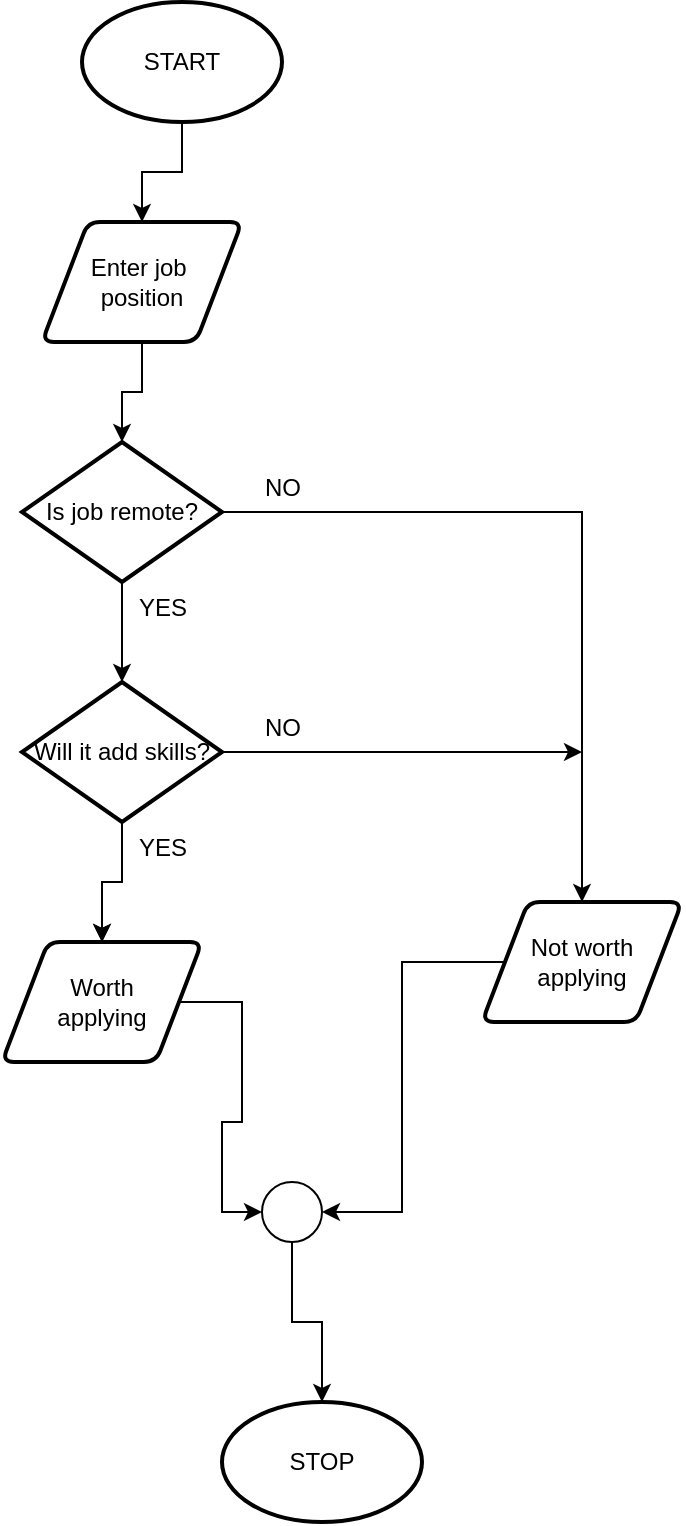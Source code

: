 <mxfile version="21.6.8" type="github">
  <diagram name="Page-1" id="jylNKLlDIU8b3UsnweKm">
    <mxGraphModel dx="880" dy="459" grid="1" gridSize="10" guides="1" tooltips="1" connect="1" arrows="1" fold="1" page="1" pageScale="1" pageWidth="850" pageHeight="1100" math="0" shadow="0">
      <root>
        <mxCell id="0" />
        <mxCell id="1" parent="0" />
        <mxCell id="zNZTk-vjiUhKI41zOsoS-6" style="edgeStyle=orthogonalEdgeStyle;rounded=0;orthogonalLoop=1;jettySize=auto;html=1;" edge="1" parent="1" source="zNZTk-vjiUhKI41zOsoS-1" target="zNZTk-vjiUhKI41zOsoS-2">
          <mxGeometry relative="1" as="geometry" />
        </mxCell>
        <mxCell id="zNZTk-vjiUhKI41zOsoS-1" value="START" style="strokeWidth=2;html=1;shape=mxgraph.flowchart.start_1;whiteSpace=wrap;" vertex="1" parent="1">
          <mxGeometry x="350" y="10" width="100" height="60" as="geometry" />
        </mxCell>
        <mxCell id="zNZTk-vjiUhKI41zOsoS-7" style="edgeStyle=orthogonalEdgeStyle;rounded=0;orthogonalLoop=1;jettySize=auto;html=1;entryX=0.5;entryY=0;entryDx=0;entryDy=0;entryPerimeter=0;" edge="1" parent="1" source="zNZTk-vjiUhKI41zOsoS-2" target="zNZTk-vjiUhKI41zOsoS-3">
          <mxGeometry relative="1" as="geometry" />
        </mxCell>
        <mxCell id="zNZTk-vjiUhKI41zOsoS-2" value="Enter job&amp;nbsp;&lt;br&gt;position" style="shape=parallelogram;html=1;strokeWidth=2;perimeter=parallelogramPerimeter;whiteSpace=wrap;rounded=1;arcSize=12;size=0.23;" vertex="1" parent="1">
          <mxGeometry x="330" y="120" width="100" height="60" as="geometry" />
        </mxCell>
        <mxCell id="zNZTk-vjiUhKI41zOsoS-8" style="edgeStyle=orthogonalEdgeStyle;rounded=0;orthogonalLoop=1;jettySize=auto;html=1;entryX=0.5;entryY=0;entryDx=0;entryDy=0;entryPerimeter=0;" edge="1" parent="1" source="zNZTk-vjiUhKI41zOsoS-3" target="zNZTk-vjiUhKI41zOsoS-5">
          <mxGeometry relative="1" as="geometry" />
        </mxCell>
        <mxCell id="zNZTk-vjiUhKI41zOsoS-12" style="edgeStyle=orthogonalEdgeStyle;rounded=0;orthogonalLoop=1;jettySize=auto;html=1;" edge="1" parent="1" source="zNZTk-vjiUhKI41zOsoS-3" target="zNZTk-vjiUhKI41zOsoS-9">
          <mxGeometry relative="1" as="geometry" />
        </mxCell>
        <mxCell id="zNZTk-vjiUhKI41zOsoS-3" value="Is job remote?" style="strokeWidth=2;html=1;shape=mxgraph.flowchart.decision;whiteSpace=wrap;" vertex="1" parent="1">
          <mxGeometry x="320" y="230" width="100" height="70" as="geometry" />
        </mxCell>
        <mxCell id="zNZTk-vjiUhKI41zOsoS-11" style="edgeStyle=orthogonalEdgeStyle;rounded=0;orthogonalLoop=1;jettySize=auto;html=1;" edge="1" parent="1" source="zNZTk-vjiUhKI41zOsoS-5" target="zNZTk-vjiUhKI41zOsoS-10">
          <mxGeometry relative="1" as="geometry" />
        </mxCell>
        <mxCell id="zNZTk-vjiUhKI41zOsoS-13" style="edgeStyle=orthogonalEdgeStyle;rounded=0;orthogonalLoop=1;jettySize=auto;html=1;" edge="1" parent="1" source="zNZTk-vjiUhKI41zOsoS-5">
          <mxGeometry relative="1" as="geometry">
            <mxPoint x="600" y="385" as="targetPoint" />
          </mxGeometry>
        </mxCell>
        <mxCell id="zNZTk-vjiUhKI41zOsoS-17" value="" style="edgeStyle=orthogonalEdgeStyle;rounded=0;orthogonalLoop=1;jettySize=auto;html=1;" edge="1" parent="1" source="zNZTk-vjiUhKI41zOsoS-5" target="zNZTk-vjiUhKI41zOsoS-10">
          <mxGeometry relative="1" as="geometry" />
        </mxCell>
        <mxCell id="zNZTk-vjiUhKI41zOsoS-5" value="Will it add skills?" style="strokeWidth=2;html=1;shape=mxgraph.flowchart.decision;whiteSpace=wrap;" vertex="1" parent="1">
          <mxGeometry x="320" y="350" width="100" height="70" as="geometry" />
        </mxCell>
        <mxCell id="zNZTk-vjiUhKI41zOsoS-21" style="edgeStyle=orthogonalEdgeStyle;rounded=0;orthogonalLoop=1;jettySize=auto;html=1;entryX=1;entryY=0.5;entryDx=0;entryDy=0;entryPerimeter=0;" edge="1" parent="1" source="zNZTk-vjiUhKI41zOsoS-9" target="zNZTk-vjiUhKI41zOsoS-20">
          <mxGeometry relative="1" as="geometry" />
        </mxCell>
        <mxCell id="zNZTk-vjiUhKI41zOsoS-9" value="Not worth applying" style="shape=parallelogram;html=1;strokeWidth=2;perimeter=parallelogramPerimeter;whiteSpace=wrap;rounded=1;arcSize=12;size=0.23;" vertex="1" parent="1">
          <mxGeometry x="550" y="460" width="100" height="60" as="geometry" />
        </mxCell>
        <mxCell id="zNZTk-vjiUhKI41zOsoS-22" style="edgeStyle=orthogonalEdgeStyle;rounded=0;orthogonalLoop=1;jettySize=auto;html=1;entryX=0;entryY=0.5;entryDx=0;entryDy=0;entryPerimeter=0;" edge="1" parent="1" source="zNZTk-vjiUhKI41zOsoS-10" target="zNZTk-vjiUhKI41zOsoS-20">
          <mxGeometry relative="1" as="geometry" />
        </mxCell>
        <mxCell id="zNZTk-vjiUhKI41zOsoS-10" value="Worth &lt;br&gt;applying" style="shape=parallelogram;html=1;strokeWidth=2;perimeter=parallelogramPerimeter;whiteSpace=wrap;rounded=1;arcSize=12;size=0.23;" vertex="1" parent="1">
          <mxGeometry x="310" y="480" width="100" height="60" as="geometry" />
        </mxCell>
        <mxCell id="zNZTk-vjiUhKI41zOsoS-14" value="NO" style="text;html=1;align=center;verticalAlign=middle;resizable=0;points=[];autosize=1;strokeColor=none;fillColor=none;" vertex="1" parent="1">
          <mxGeometry x="430" y="238" width="40" height="30" as="geometry" />
        </mxCell>
        <mxCell id="zNZTk-vjiUhKI41zOsoS-15" value="NO" style="text;html=1;align=center;verticalAlign=middle;resizable=0;points=[];autosize=1;strokeColor=none;fillColor=none;" vertex="1" parent="1">
          <mxGeometry x="430" y="358" width="40" height="30" as="geometry" />
        </mxCell>
        <mxCell id="zNZTk-vjiUhKI41zOsoS-16" value="YES" style="text;html=1;align=center;verticalAlign=middle;resizable=0;points=[];autosize=1;strokeColor=none;fillColor=none;" vertex="1" parent="1">
          <mxGeometry x="365" y="298" width="50" height="30" as="geometry" />
        </mxCell>
        <mxCell id="zNZTk-vjiUhKI41zOsoS-18" value="YES" style="text;html=1;align=center;verticalAlign=middle;resizable=0;points=[];autosize=1;strokeColor=none;fillColor=none;" vertex="1" parent="1">
          <mxGeometry x="365" y="418" width="50" height="30" as="geometry" />
        </mxCell>
        <mxCell id="zNZTk-vjiUhKI41zOsoS-24" style="edgeStyle=orthogonalEdgeStyle;rounded=0;orthogonalLoop=1;jettySize=auto;html=1;entryX=0.5;entryY=0;entryDx=0;entryDy=0;entryPerimeter=0;" edge="1" parent="1" source="zNZTk-vjiUhKI41zOsoS-20" target="zNZTk-vjiUhKI41zOsoS-23">
          <mxGeometry relative="1" as="geometry" />
        </mxCell>
        <mxCell id="zNZTk-vjiUhKI41zOsoS-20" value="" style="verticalLabelPosition=bottom;verticalAlign=top;html=1;shape=mxgraph.flowchart.on-page_reference;" vertex="1" parent="1">
          <mxGeometry x="440" y="600" width="30" height="30" as="geometry" />
        </mxCell>
        <mxCell id="zNZTk-vjiUhKI41zOsoS-23" value="STOP" style="strokeWidth=2;html=1;shape=mxgraph.flowchart.start_1;whiteSpace=wrap;" vertex="1" parent="1">
          <mxGeometry x="420" y="710" width="100" height="60" as="geometry" />
        </mxCell>
      </root>
    </mxGraphModel>
  </diagram>
</mxfile>
